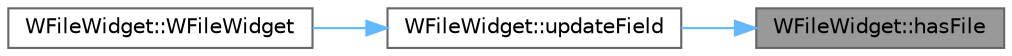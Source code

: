 digraph "WFileWidget::hasFile"
{
 // LATEX_PDF_SIZE
  bgcolor="transparent";
  edge [fontname=Helvetica,fontsize=10,labelfontname=Helvetica,labelfontsize=10];
  node [fontname=Helvetica,fontsize=10,shape=box,height=0.2,width=0.4];
  rankdir="RL";
  Node1 [id="Node000001",label="WFileWidget::hasFile",height=0.2,width=0.4,color="gray40", fillcolor="grey60", style="filled", fontcolor="black",tooltip=" "];
  Node1 -> Node2 [id="edge1_Node000001_Node000002",dir="back",color="steelblue1",style="solid",tooltip=" "];
  Node2 [id="Node000002",label="WFileWidget::updateField",height=0.2,width=0.4,color="grey40", fillcolor="white", style="filled",URL="$class_w_file_widget.html#a4bf7a049f9fcec5ec0fc9bb6af444817",tooltip=" "];
  Node2 -> Node3 [id="edge2_Node000002_Node000003",dir="back",color="steelblue1",style="solid",tooltip=" "];
  Node3 [id="Node000003",label="WFileWidget::WFileWidget",height=0.2,width=0.4,color="grey40", fillcolor="white", style="filled",URL="$class_w_file_widget.html#a35cb857d34b7615a0c98bb58a82e60fd",tooltip=" "];
}
